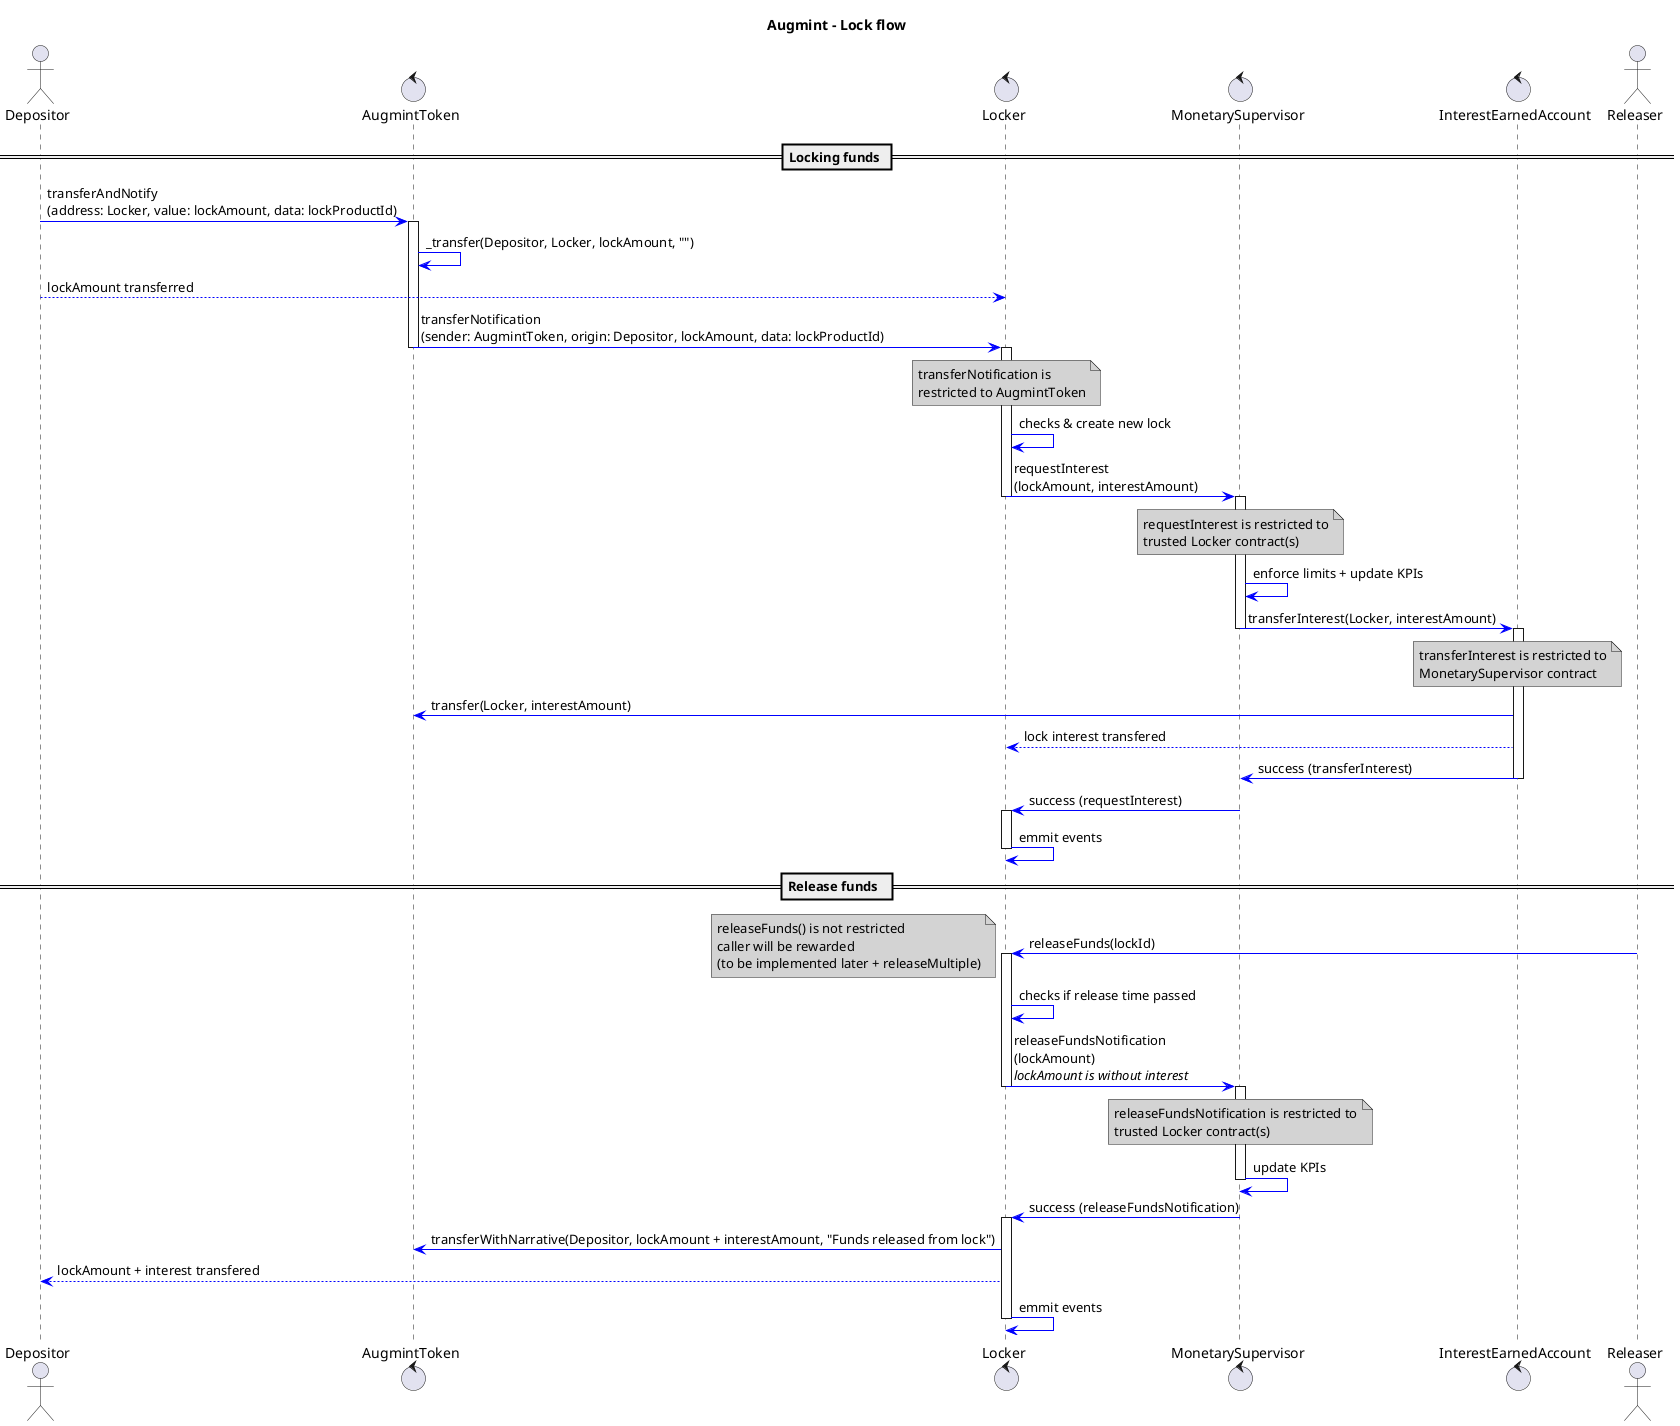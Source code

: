@startuml
title **Augmint** - Lock flow
skinparam ArrowColor #blue
skinparam noteBackgroundColor #lightgrey

actor Depositor
control AugmintToken
control Locker
control MonetarySupervisor
control InterestEarnedAccount
actor Releaser

== Locking funds ==
Depositor -> AugmintToken : transferAndNotify\n(address: Locker, value: lockAmount, data: lockProductId)

activate AugmintToken
    AugmintToken -> AugmintToken : _transfer(Depositor, Locker, lockAmount, "")
    Depositor --> Locker : lockAmount transferred
    AugmintToken -> Locker : transferNotification\n(sender: AugmintToken, origin: Depositor, lockAmount, data: lockProductId)
    note over Locker
        transferNotification is
        restricted to AugmintToken
    end note
deactivate AugmintToken

activate Locker
    Locker -> Locker : checks & create new lock
    Locker -> MonetarySupervisor : requestInterest\n(lockAmount, interestAmount)
    note over MonetarySupervisor
        requestInterest is restricted to
        trusted Locker contract(s)
    end note
deactivate Locker

activate MonetarySupervisor
    MonetarySupervisor -> MonetarySupervisor : enforce limits + update KPIs
    MonetarySupervisor -> InterestEarnedAccount : transferInterest(Locker, interestAmount)
deactivate MonetarySupervisor

activate InterestEarnedAccount
    note over InterestEarnedAccount
        transferInterest is restricted to
        MonetarySupervisor contract
    end note
    InterestEarnedAccount -> AugmintToken : transfer(Locker, interestAmount)
    InterestEarnedAccount --> Locker : lock interest transfered
    InterestEarnedAccount -> MonetarySupervisor : success (transferInterest)
deactivate InterestEarnedAccount

MonetarySupervisor -> Locker : success (requestInterest)

activate Locker
    Locker -> Locker : emmit events
deactivate Locker

== Release funds  ==
Releaser -> Locker : releaseFunds(lockId)
note left
    releaseFunds() is not restricted
    caller will be rewarded
    (to be implemented later + releaseMultiple)
end note

activate Locker
    Locker -> Locker : checks if release time passed
    Locker -> MonetarySupervisor : releaseFundsNotification\n(lockAmount)\n//lockAmount is without interest//
deactivate Locker

activate MonetarySupervisor
    note over MonetarySupervisor
        releaseFundsNotification is restricted to
        trusted Locker contract(s)
    end note
    MonetarySupervisor -> MonetarySupervisor : update KPIs
deactivate MonetarySupervisor

MonetarySupervisor -> Locker : success (releaseFundsNotification)

activate Locker
    Locker -> AugmintToken : transferWithNarrative(Depositor, lockAmount + interestAmount, "Funds released from lock")
    Locker --> Depositor : lockAmount + interest transfered
Locker -> Locker : emmit events
deactivate Locker
@enduml

